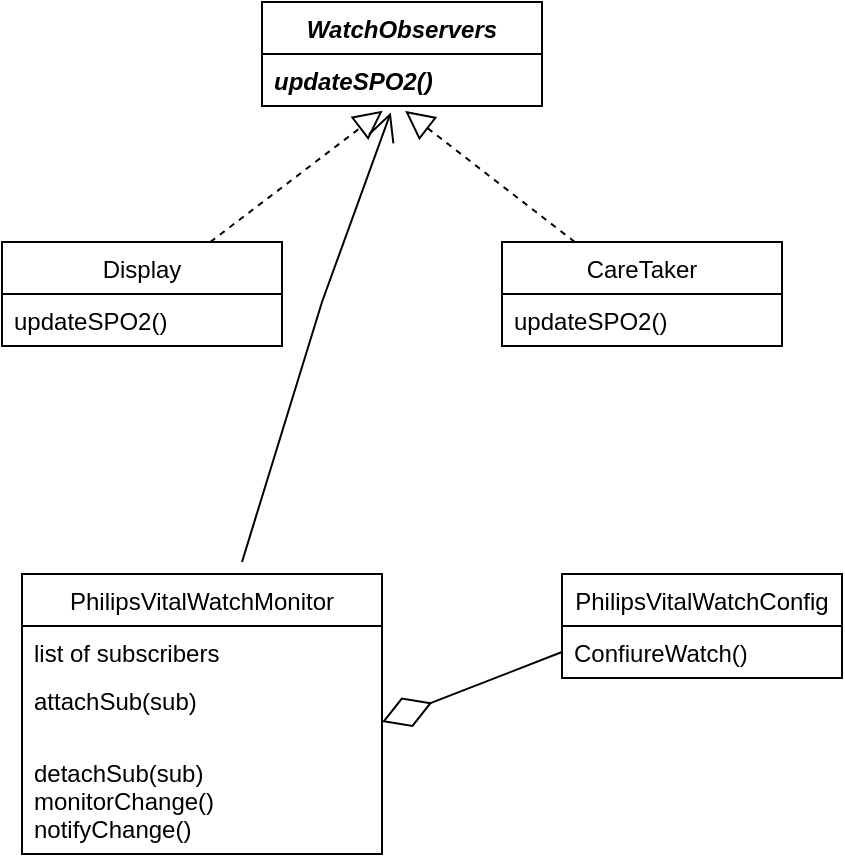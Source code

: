 <mxfile version="20.1.3" type="github">
  <diagram id="Dqg8gI9X4gpdxo1kz8tV" name="Page-1">
    <mxGraphModel dx="528" dy="473" grid="1" gridSize="10" guides="1" tooltips="1" connect="1" arrows="1" fold="1" page="1" pageScale="1" pageWidth="850" pageHeight="1100" math="0" shadow="0">
      <root>
        <mxCell id="0" />
        <mxCell id="1" parent="0" />
        <mxCell id="cBvsEF9ys3iTo3MnXstM-1" value="Display" style="swimlane;fontStyle=0;childLayout=stackLayout;horizontal=1;startSize=26;fillColor=none;horizontalStack=0;resizeParent=1;resizeParentMax=0;resizeLast=0;collapsible=1;marginBottom=0;" vertex="1" parent="1">
          <mxGeometry x="40" y="140" width="140" height="52" as="geometry" />
        </mxCell>
        <mxCell id="cBvsEF9ys3iTo3MnXstM-3" value="updateSPO2()" style="text;strokeColor=none;fillColor=none;align=left;verticalAlign=top;spacingLeft=4;spacingRight=4;overflow=hidden;rotatable=0;points=[[0,0.5],[1,0.5]];portConstraint=eastwest;" vertex="1" parent="cBvsEF9ys3iTo3MnXstM-1">
          <mxGeometry y="26" width="140" height="26" as="geometry" />
        </mxCell>
        <mxCell id="cBvsEF9ys3iTo3MnXstM-5" value="CareTaker" style="swimlane;fontStyle=0;childLayout=stackLayout;horizontal=1;startSize=26;fillColor=none;horizontalStack=0;resizeParent=1;resizeParentMax=0;resizeLast=0;collapsible=1;marginBottom=0;" vertex="1" parent="1">
          <mxGeometry x="290" y="140" width="140" height="52" as="geometry" />
        </mxCell>
        <mxCell id="cBvsEF9ys3iTo3MnXstM-6" value="updateSPO2()" style="text;strokeColor=none;fillColor=none;align=left;verticalAlign=top;spacingLeft=4;spacingRight=4;overflow=hidden;rotatable=0;points=[[0,0.5],[1,0.5]];portConstraint=eastwest;" vertex="1" parent="cBvsEF9ys3iTo3MnXstM-5">
          <mxGeometry y="26" width="140" height="26" as="geometry" />
        </mxCell>
        <mxCell id="cBvsEF9ys3iTo3MnXstM-9" value="PhilipsVitalWatchMonitor" style="swimlane;fontStyle=0;childLayout=stackLayout;horizontal=1;startSize=26;fillColor=none;horizontalStack=0;resizeParent=1;resizeParentMax=0;resizeLast=0;collapsible=1;marginBottom=0;" vertex="1" parent="1">
          <mxGeometry x="50" y="306" width="180" height="140" as="geometry" />
        </mxCell>
        <mxCell id="cBvsEF9ys3iTo3MnXstM-10" value="list of subscribers&#xa;&#xa;NotifySP20Change()&#xa;&#xa;" style="text;strokeColor=none;fillColor=none;align=left;verticalAlign=top;spacingLeft=4;spacingRight=4;overflow=hidden;rotatable=0;points=[[0,0.5],[1,0.5]];portConstraint=eastwest;" vertex="1" parent="cBvsEF9ys3iTo3MnXstM-9">
          <mxGeometry y="26" width="180" height="24" as="geometry" />
        </mxCell>
        <mxCell id="cBvsEF9ys3iTo3MnXstM-11" value="attachSub(sub)" style="text;strokeColor=none;fillColor=none;align=left;verticalAlign=top;spacingLeft=4;spacingRight=4;overflow=hidden;rotatable=0;points=[[0,0.5],[1,0.5]];portConstraint=eastwest;" vertex="1" parent="cBvsEF9ys3iTo3MnXstM-9">
          <mxGeometry y="50" width="180" height="36" as="geometry" />
        </mxCell>
        <mxCell id="cBvsEF9ys3iTo3MnXstM-12" value="detachSub(sub)&#xa;monitorChange()&#xa;notifyChange()" style="text;strokeColor=none;fillColor=none;align=left;verticalAlign=top;spacingLeft=4;spacingRight=4;overflow=hidden;rotatable=0;points=[[0,0.5],[1,0.5]];portConstraint=eastwest;" vertex="1" parent="cBvsEF9ys3iTo3MnXstM-9">
          <mxGeometry y="86" width="180" height="54" as="geometry" />
        </mxCell>
        <mxCell id="cBvsEF9ys3iTo3MnXstM-14" value="PhilipsVitalWatchConfig" style="swimlane;fontStyle=0;childLayout=stackLayout;horizontal=1;startSize=26;fillColor=none;horizontalStack=0;resizeParent=1;resizeParentMax=0;resizeLast=0;collapsible=1;marginBottom=0;" vertex="1" parent="1">
          <mxGeometry x="320" y="306" width="140" height="52" as="geometry" />
        </mxCell>
        <mxCell id="cBvsEF9ys3iTo3MnXstM-15" value="ConfiureWatch()" style="text;strokeColor=none;fillColor=none;align=left;verticalAlign=top;spacingLeft=4;spacingRight=4;overflow=hidden;rotatable=0;points=[[0,0.5],[1,0.5]];portConstraint=eastwest;" vertex="1" parent="cBvsEF9ys3iTo3MnXstM-14">
          <mxGeometry y="26" width="140" height="26" as="geometry" />
        </mxCell>
        <mxCell id="cBvsEF9ys3iTo3MnXstM-28" value="" style="endArrow=diamondThin;endFill=0;endSize=24;html=1;rounded=0;exitX=0;exitY=0.5;exitDx=0;exitDy=0;" edge="1" parent="1" source="cBvsEF9ys3iTo3MnXstM-15">
          <mxGeometry width="160" relative="1" as="geometry">
            <mxPoint x="190" y="350" as="sourcePoint" />
            <mxPoint x="230" y="380" as="targetPoint" />
          </mxGeometry>
        </mxCell>
        <mxCell id="cBvsEF9ys3iTo3MnXstM-33" value="WatchObservers" style="swimlane;fontStyle=3;childLayout=stackLayout;horizontal=1;startSize=26;fillColor=none;horizontalStack=0;resizeParent=1;resizeParentMax=0;resizeLast=0;collapsible=1;marginBottom=0;" vertex="1" parent="1">
          <mxGeometry x="170" y="20" width="140" height="52" as="geometry" />
        </mxCell>
        <mxCell id="cBvsEF9ys3iTo3MnXstM-34" value="updateSPO2()" style="text;strokeColor=none;fillColor=none;align=left;verticalAlign=top;spacingLeft=4;spacingRight=4;overflow=hidden;rotatable=0;points=[[0,0.5],[1,0.5]];portConstraint=eastwest;fontStyle=3" vertex="1" parent="cBvsEF9ys3iTo3MnXstM-33">
          <mxGeometry y="26" width="140" height="26" as="geometry" />
        </mxCell>
        <mxCell id="cBvsEF9ys3iTo3MnXstM-37" value="" style="endArrow=block;dashed=1;endFill=0;endSize=12;html=1;rounded=0;entryX=0.431;entryY=1.092;entryDx=0;entryDy=0;entryPerimeter=0;" edge="1" parent="1" source="cBvsEF9ys3iTo3MnXstM-1" target="cBvsEF9ys3iTo3MnXstM-34">
          <mxGeometry width="160" relative="1" as="geometry">
            <mxPoint x="190" y="210" as="sourcePoint" />
            <mxPoint x="350" y="210" as="targetPoint" />
          </mxGeometry>
        </mxCell>
        <mxCell id="cBvsEF9ys3iTo3MnXstM-38" value="" style="endArrow=block;dashed=1;endFill=0;endSize=12;html=1;rounded=0;entryX=0.511;entryY=1.092;entryDx=0;entryDy=0;entryPerimeter=0;" edge="1" parent="1" source="cBvsEF9ys3iTo3MnXstM-5" target="cBvsEF9ys3iTo3MnXstM-34">
          <mxGeometry width="160" relative="1" as="geometry">
            <mxPoint x="187.999" y="160" as="sourcePoint" />
            <mxPoint x="240.34" y="84.392" as="targetPoint" />
          </mxGeometry>
        </mxCell>
        <mxCell id="cBvsEF9ys3iTo3MnXstM-39" value="" style="endArrow=open;endFill=1;endSize=12;html=1;rounded=0;entryX=0.46;entryY=1.123;entryDx=0;entryDy=0;entryPerimeter=0;" edge="1" parent="1" target="cBvsEF9ys3iTo3MnXstM-34">
          <mxGeometry width="160" relative="1" as="geometry">
            <mxPoint x="160" y="300" as="sourcePoint" />
            <mxPoint x="350" y="210" as="targetPoint" />
            <Array as="points">
              <mxPoint x="200" y="170" />
            </Array>
          </mxGeometry>
        </mxCell>
      </root>
    </mxGraphModel>
  </diagram>
</mxfile>
